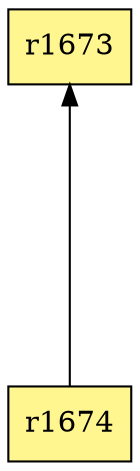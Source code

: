 digraph G {
rankdir=BT;ranksep="2.0";
"r1674" [shape=record,fillcolor=khaki1,style=filled,label="{r1674}"];
"r1673" [shape=record,fillcolor=khaki1,style=filled,label="{r1673}"];
"r1674" -> "r1673"
}